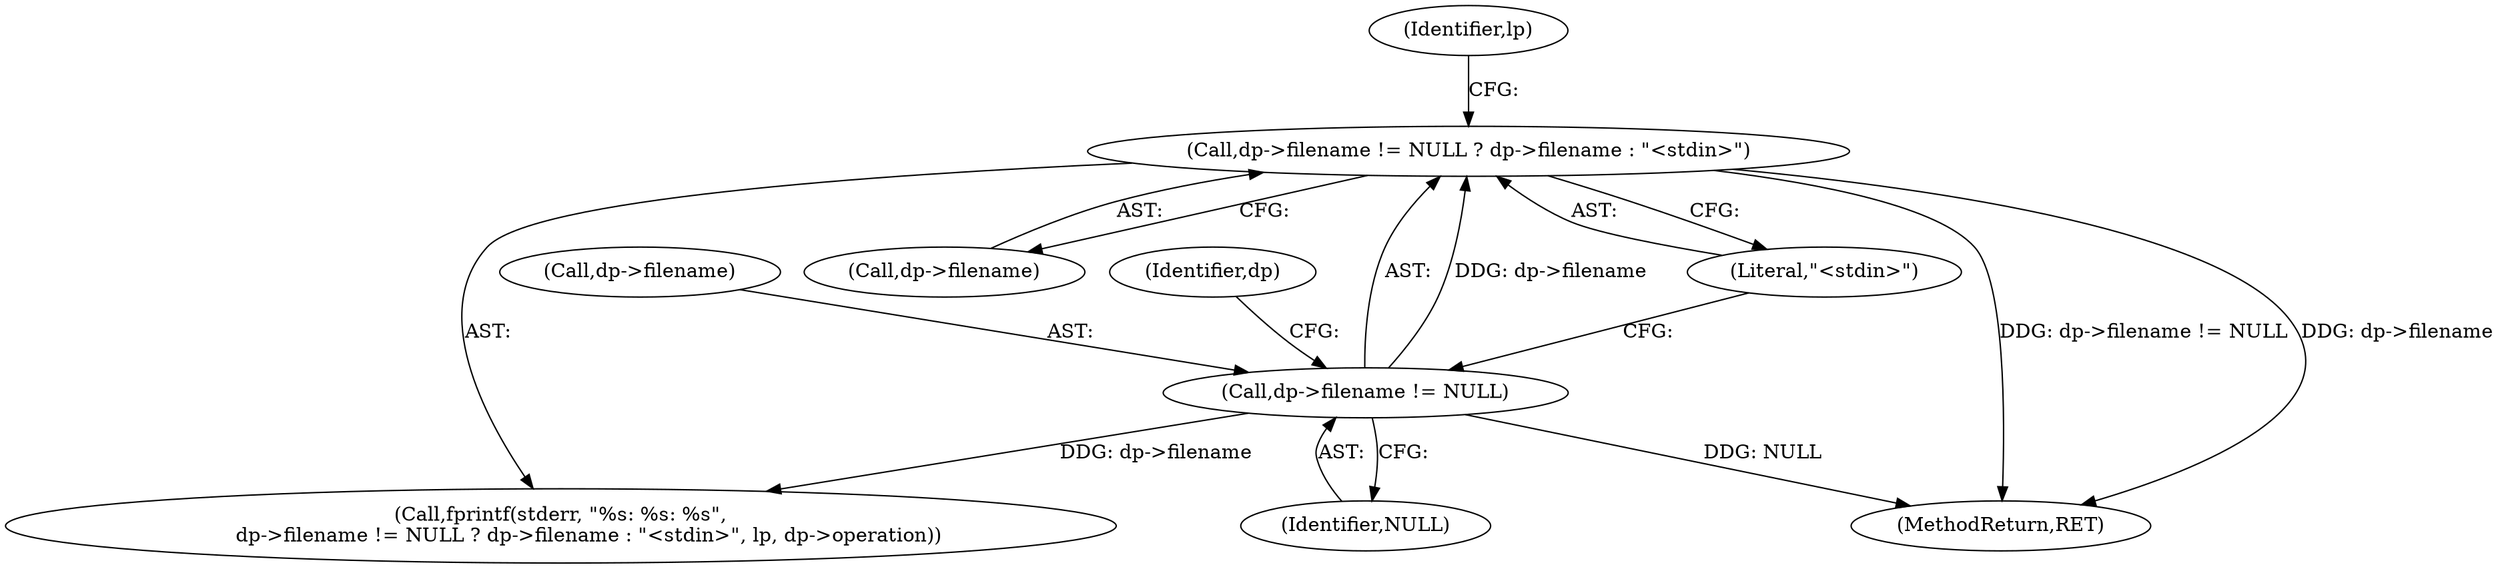 digraph "0_Android_9d4853418ab2f754c2b63e091c29c5529b8b86ca_22@API" {
"1000185" [label="(Call,dp->filename != NULL ? dp->filename : \"<stdin>\")"];
"1000186" [label="(Call,dp->filename != NULL)"];
"1000191" [label="(Call,dp->filename)"];
"1000195" [label="(Identifier,lp)"];
"1000187" [label="(Call,dp->filename)"];
"1000192" [label="(Identifier,dp)"];
"1000185" [label="(Call,dp->filename != NULL ? dp->filename : \"<stdin>\")"];
"1000182" [label="(Call,fprintf(stderr, \"%s: %s: %s\",\n         dp->filename != NULL ? dp->filename : \"<stdin>\", lp, dp->operation))"];
"1000194" [label="(Literal,\"<stdin>\")"];
"1000190" [label="(Identifier,NULL)"];
"1000186" [label="(Call,dp->filename != NULL)"];
"1000260" [label="(MethodReturn,RET)"];
"1000185" -> "1000182"  [label="AST: "];
"1000185" -> "1000191"  [label="CFG: "];
"1000185" -> "1000194"  [label="CFG: "];
"1000186" -> "1000185"  [label="AST: "];
"1000191" -> "1000185"  [label="AST: "];
"1000194" -> "1000185"  [label="AST: "];
"1000195" -> "1000185"  [label="CFG: "];
"1000185" -> "1000260"  [label="DDG: dp->filename != NULL"];
"1000185" -> "1000260"  [label="DDG: dp->filename"];
"1000186" -> "1000185"  [label="DDG: dp->filename"];
"1000186" -> "1000190"  [label="CFG: "];
"1000187" -> "1000186"  [label="AST: "];
"1000190" -> "1000186"  [label="AST: "];
"1000192" -> "1000186"  [label="CFG: "];
"1000194" -> "1000186"  [label="CFG: "];
"1000186" -> "1000260"  [label="DDG: NULL"];
"1000186" -> "1000182"  [label="DDG: dp->filename"];
}
